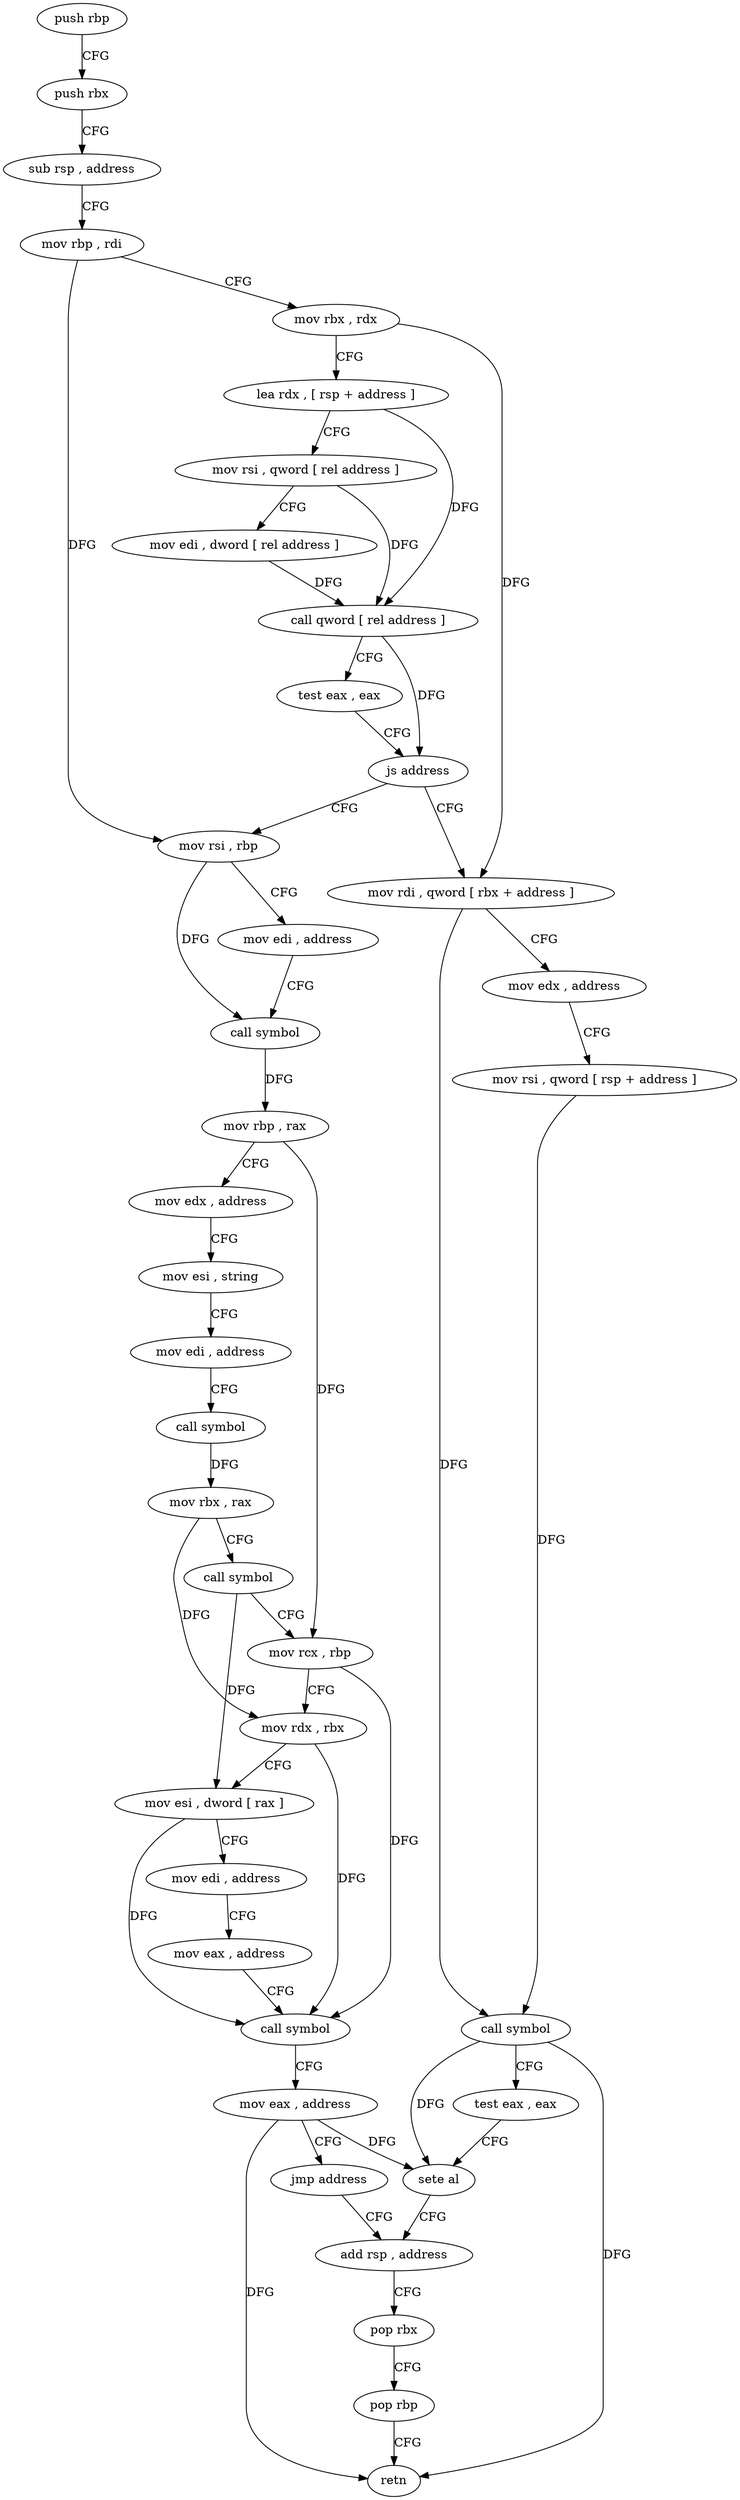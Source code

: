 digraph "func" {
"4216478" [label = "push rbp" ]
"4216479" [label = "push rbx" ]
"4216480" [label = "sub rsp , address" ]
"4216484" [label = "mov rbp , rdi" ]
"4216487" [label = "mov rbx , rdx" ]
"4216490" [label = "lea rdx , [ rsp + address ]" ]
"4216495" [label = "mov rsi , qword [ rel address ]" ]
"4216502" [label = "mov edi , dword [ rel address ]" ]
"4216508" [label = "call qword [ rel address ]" ]
"4216514" [label = "test eax , eax" ]
"4216516" [label = "js address" ]
"4216549" [label = "mov rsi , rbp" ]
"4216518" [label = "mov rdi , qword [ rbx + address ]" ]
"4216552" [label = "mov edi , address" ]
"4216557" [label = "call symbol" ]
"4216562" [label = "mov rbp , rax" ]
"4216565" [label = "mov edx , address" ]
"4216570" [label = "mov esi , string" ]
"4216575" [label = "mov edi , address" ]
"4216580" [label = "call symbol" ]
"4216585" [label = "mov rbx , rax" ]
"4216588" [label = "call symbol" ]
"4216593" [label = "mov rcx , rbp" ]
"4216596" [label = "mov rdx , rbx" ]
"4216599" [label = "mov esi , dword [ rax ]" ]
"4216601" [label = "mov edi , address" ]
"4216606" [label = "mov eax , address" ]
"4216611" [label = "call symbol" ]
"4216616" [label = "mov eax , address" ]
"4216621" [label = "jmp address" ]
"4216542" [label = "add rsp , address" ]
"4216522" [label = "mov edx , address" ]
"4216527" [label = "mov rsi , qword [ rsp + address ]" ]
"4216532" [label = "call symbol" ]
"4216537" [label = "test eax , eax" ]
"4216539" [label = "sete al" ]
"4216546" [label = "pop rbx" ]
"4216547" [label = "pop rbp" ]
"4216548" [label = "retn" ]
"4216478" -> "4216479" [ label = "CFG" ]
"4216479" -> "4216480" [ label = "CFG" ]
"4216480" -> "4216484" [ label = "CFG" ]
"4216484" -> "4216487" [ label = "CFG" ]
"4216484" -> "4216549" [ label = "DFG" ]
"4216487" -> "4216490" [ label = "CFG" ]
"4216487" -> "4216518" [ label = "DFG" ]
"4216490" -> "4216495" [ label = "CFG" ]
"4216490" -> "4216508" [ label = "DFG" ]
"4216495" -> "4216502" [ label = "CFG" ]
"4216495" -> "4216508" [ label = "DFG" ]
"4216502" -> "4216508" [ label = "DFG" ]
"4216508" -> "4216514" [ label = "CFG" ]
"4216508" -> "4216516" [ label = "DFG" ]
"4216514" -> "4216516" [ label = "CFG" ]
"4216516" -> "4216549" [ label = "CFG" ]
"4216516" -> "4216518" [ label = "CFG" ]
"4216549" -> "4216552" [ label = "CFG" ]
"4216549" -> "4216557" [ label = "DFG" ]
"4216518" -> "4216522" [ label = "CFG" ]
"4216518" -> "4216532" [ label = "DFG" ]
"4216552" -> "4216557" [ label = "CFG" ]
"4216557" -> "4216562" [ label = "DFG" ]
"4216562" -> "4216565" [ label = "CFG" ]
"4216562" -> "4216593" [ label = "DFG" ]
"4216565" -> "4216570" [ label = "CFG" ]
"4216570" -> "4216575" [ label = "CFG" ]
"4216575" -> "4216580" [ label = "CFG" ]
"4216580" -> "4216585" [ label = "DFG" ]
"4216585" -> "4216588" [ label = "CFG" ]
"4216585" -> "4216596" [ label = "DFG" ]
"4216588" -> "4216593" [ label = "CFG" ]
"4216588" -> "4216599" [ label = "DFG" ]
"4216593" -> "4216596" [ label = "CFG" ]
"4216593" -> "4216611" [ label = "DFG" ]
"4216596" -> "4216599" [ label = "CFG" ]
"4216596" -> "4216611" [ label = "DFG" ]
"4216599" -> "4216601" [ label = "CFG" ]
"4216599" -> "4216611" [ label = "DFG" ]
"4216601" -> "4216606" [ label = "CFG" ]
"4216606" -> "4216611" [ label = "CFG" ]
"4216611" -> "4216616" [ label = "CFG" ]
"4216616" -> "4216621" [ label = "CFG" ]
"4216616" -> "4216539" [ label = "DFG" ]
"4216616" -> "4216548" [ label = "DFG" ]
"4216621" -> "4216542" [ label = "CFG" ]
"4216542" -> "4216546" [ label = "CFG" ]
"4216522" -> "4216527" [ label = "CFG" ]
"4216527" -> "4216532" [ label = "DFG" ]
"4216532" -> "4216537" [ label = "CFG" ]
"4216532" -> "4216539" [ label = "DFG" ]
"4216532" -> "4216548" [ label = "DFG" ]
"4216537" -> "4216539" [ label = "CFG" ]
"4216539" -> "4216542" [ label = "CFG" ]
"4216546" -> "4216547" [ label = "CFG" ]
"4216547" -> "4216548" [ label = "CFG" ]
}
